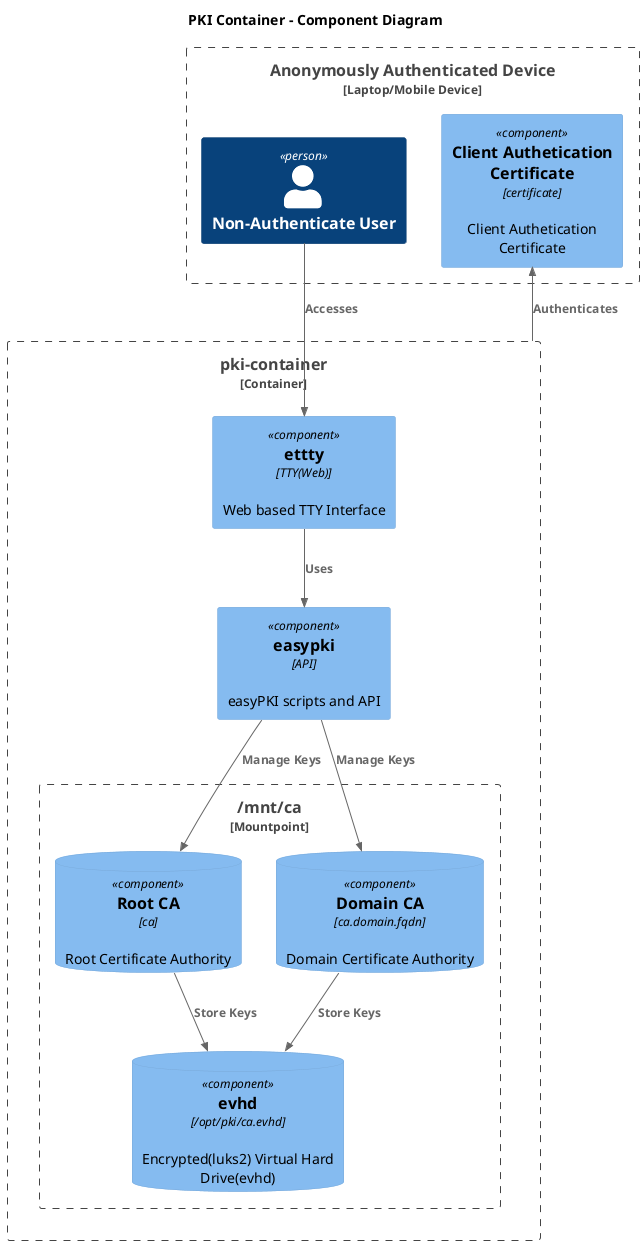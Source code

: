     @startuml
    !include <C4/C4.puml>
    !include <C4/C4_Context.puml>
    !include <C4/C4_Container.puml>
    !include <C4/C4_Component.puml>
    !include <C4/C4_Dynamic.puml>
    !include <C4/C4_Deployment.puml>

    ' Boundary(alias, label, ?type, ?tags, $link)
    ' Enterprise_Boundary(alias, label, ?tags, $link)
    ' System_Boundary

    ' Person{_Ext}(alias, label, ?descr, ?sprite, ?tags, $link)
    ' System(alias, label, ?descr, ?sprite, ?tags, $link)

    ' Component{Db|Queue_Ext}(alias, label, ?techn, ?descr, ?sprite, ?tags, ?link)

    Title PKI Container - Component Diagram

    Boundary("DEVICE", "Anonymously Authenticated Device", "Laptop/Mobile Device") {
     Person("USER", "Non-Authenticate User")
     Component("CCERT", "Client Authetication Certificate", "certificate", "Client Authetication Certificate")
    }
    Boundary("PKI", "pki-container", "Container") {
     Component("EPKI", "easypki", "API", "easyPKI scripts and API")
     Boundary("MNT", "/mnt/ca", "Mountpoint") {
      ComponentDb("CA", "Root CA", "ca", "Root Certificate Authority")
      ComponentDb("DCA", "Domain CA", "ca.domain.fqdn", "Domain Certificate Authority")
      ComponentDb("EVHD", "evhd", "/opt/pki/ca.evhd", "Encrypted(luks2) Virtual Hard Drive(evhd)")
     }
     Component("WTTY", "ettty", "TTY(Web)", "Web based TTY Interface")
    }

    Rel("EPKI", "CA", "Manage Keys")
    Rel("EPKI", "DCA", "Manage Keys")
    Rel("CA", "EVHD", "Store Keys")
    Rel("DCA", "EVHD", "Store Keys")
    Rel("USER", "WTTY", "Accesses")
    Rel("WTTY", "EPKI", "Uses")
    Rel("PKI", "CCERT", "Authenticates")
    @enduml